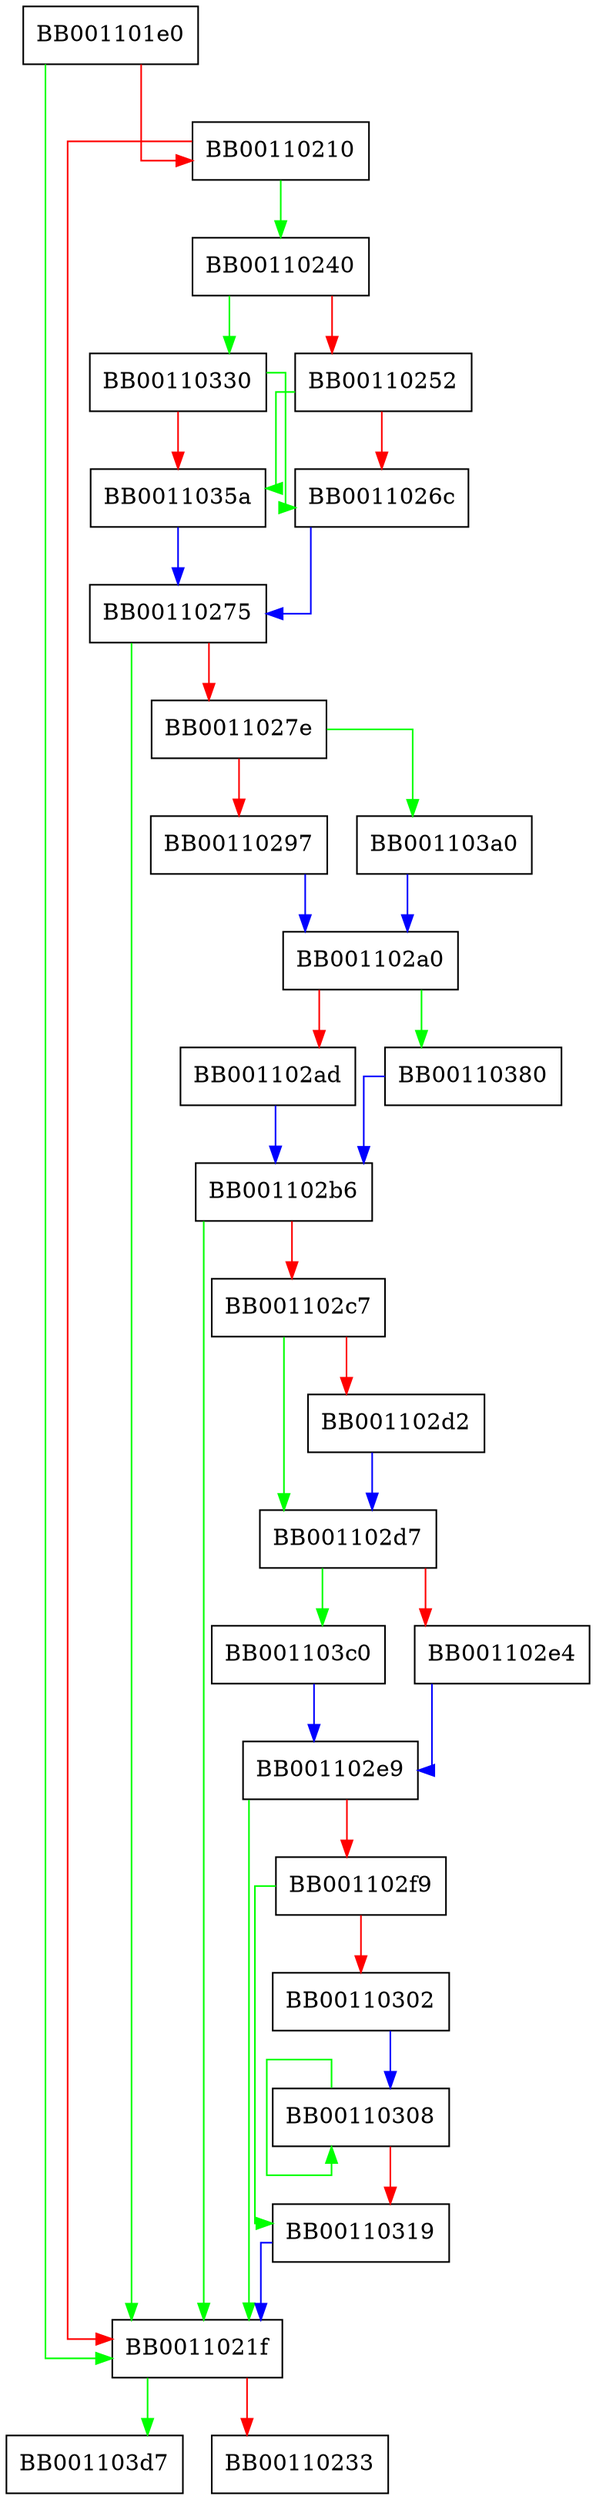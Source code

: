 digraph FUN_001101e0 {
  node [shape="box"];
  graph [splines=ortho];
  BB001101e0 -> BB0011021f [color="green"];
  BB001101e0 -> BB00110210 [color="red"];
  BB00110210 -> BB00110240 [color="green"];
  BB00110210 -> BB0011021f [color="red"];
  BB0011021f -> BB001103d7 [color="green"];
  BB0011021f -> BB00110233 [color="red"];
  BB00110240 -> BB00110330 [color="green"];
  BB00110240 -> BB00110252 [color="red"];
  BB00110252 -> BB0011035a [color="green"];
  BB00110252 -> BB0011026c [color="red"];
  BB0011026c -> BB00110275 [color="blue"];
  BB00110275 -> BB0011021f [color="green"];
  BB00110275 -> BB0011027e [color="red"];
  BB0011027e -> BB001103a0 [color="green"];
  BB0011027e -> BB00110297 [color="red"];
  BB00110297 -> BB001102a0 [color="blue"];
  BB001102a0 -> BB00110380 [color="green"];
  BB001102a0 -> BB001102ad [color="red"];
  BB001102ad -> BB001102b6 [color="blue"];
  BB001102b6 -> BB0011021f [color="green"];
  BB001102b6 -> BB001102c7 [color="red"];
  BB001102c7 -> BB001102d7 [color="green"];
  BB001102c7 -> BB001102d2 [color="red"];
  BB001102d2 -> BB001102d7 [color="blue"];
  BB001102d7 -> BB001103c0 [color="green"];
  BB001102d7 -> BB001102e4 [color="red"];
  BB001102e4 -> BB001102e9 [color="blue"];
  BB001102e9 -> BB0011021f [color="green"];
  BB001102e9 -> BB001102f9 [color="red"];
  BB001102f9 -> BB00110319 [color="green"];
  BB001102f9 -> BB00110302 [color="red"];
  BB00110302 -> BB00110308 [color="blue"];
  BB00110308 -> BB00110308 [color="green"];
  BB00110308 -> BB00110319 [color="red"];
  BB00110319 -> BB0011021f [color="blue"];
  BB00110330 -> BB0011026c [color="green"];
  BB00110330 -> BB0011035a [color="red"];
  BB0011035a -> BB00110275 [color="blue"];
  BB00110380 -> BB001102b6 [color="blue"];
  BB001103a0 -> BB001102a0 [color="blue"];
  BB001103c0 -> BB001102e9 [color="blue"];
}